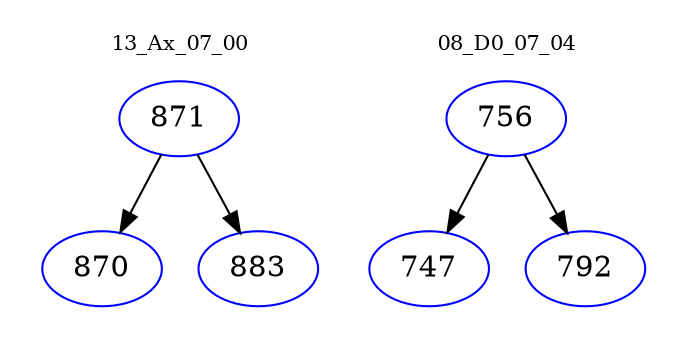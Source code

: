 digraph{
subgraph cluster_0 {
color = white
label = "13_Ax_07_00";
fontsize=10;
T0_871 [label="871", color="blue"]
T0_871 -> T0_870 [color="black"]
T0_870 [label="870", color="blue"]
T0_871 -> T0_883 [color="black"]
T0_883 [label="883", color="blue"]
}
subgraph cluster_1 {
color = white
label = "08_D0_07_04";
fontsize=10;
T1_756 [label="756", color="blue"]
T1_756 -> T1_747 [color="black"]
T1_747 [label="747", color="blue"]
T1_756 -> T1_792 [color="black"]
T1_792 [label="792", color="blue"]
}
}
